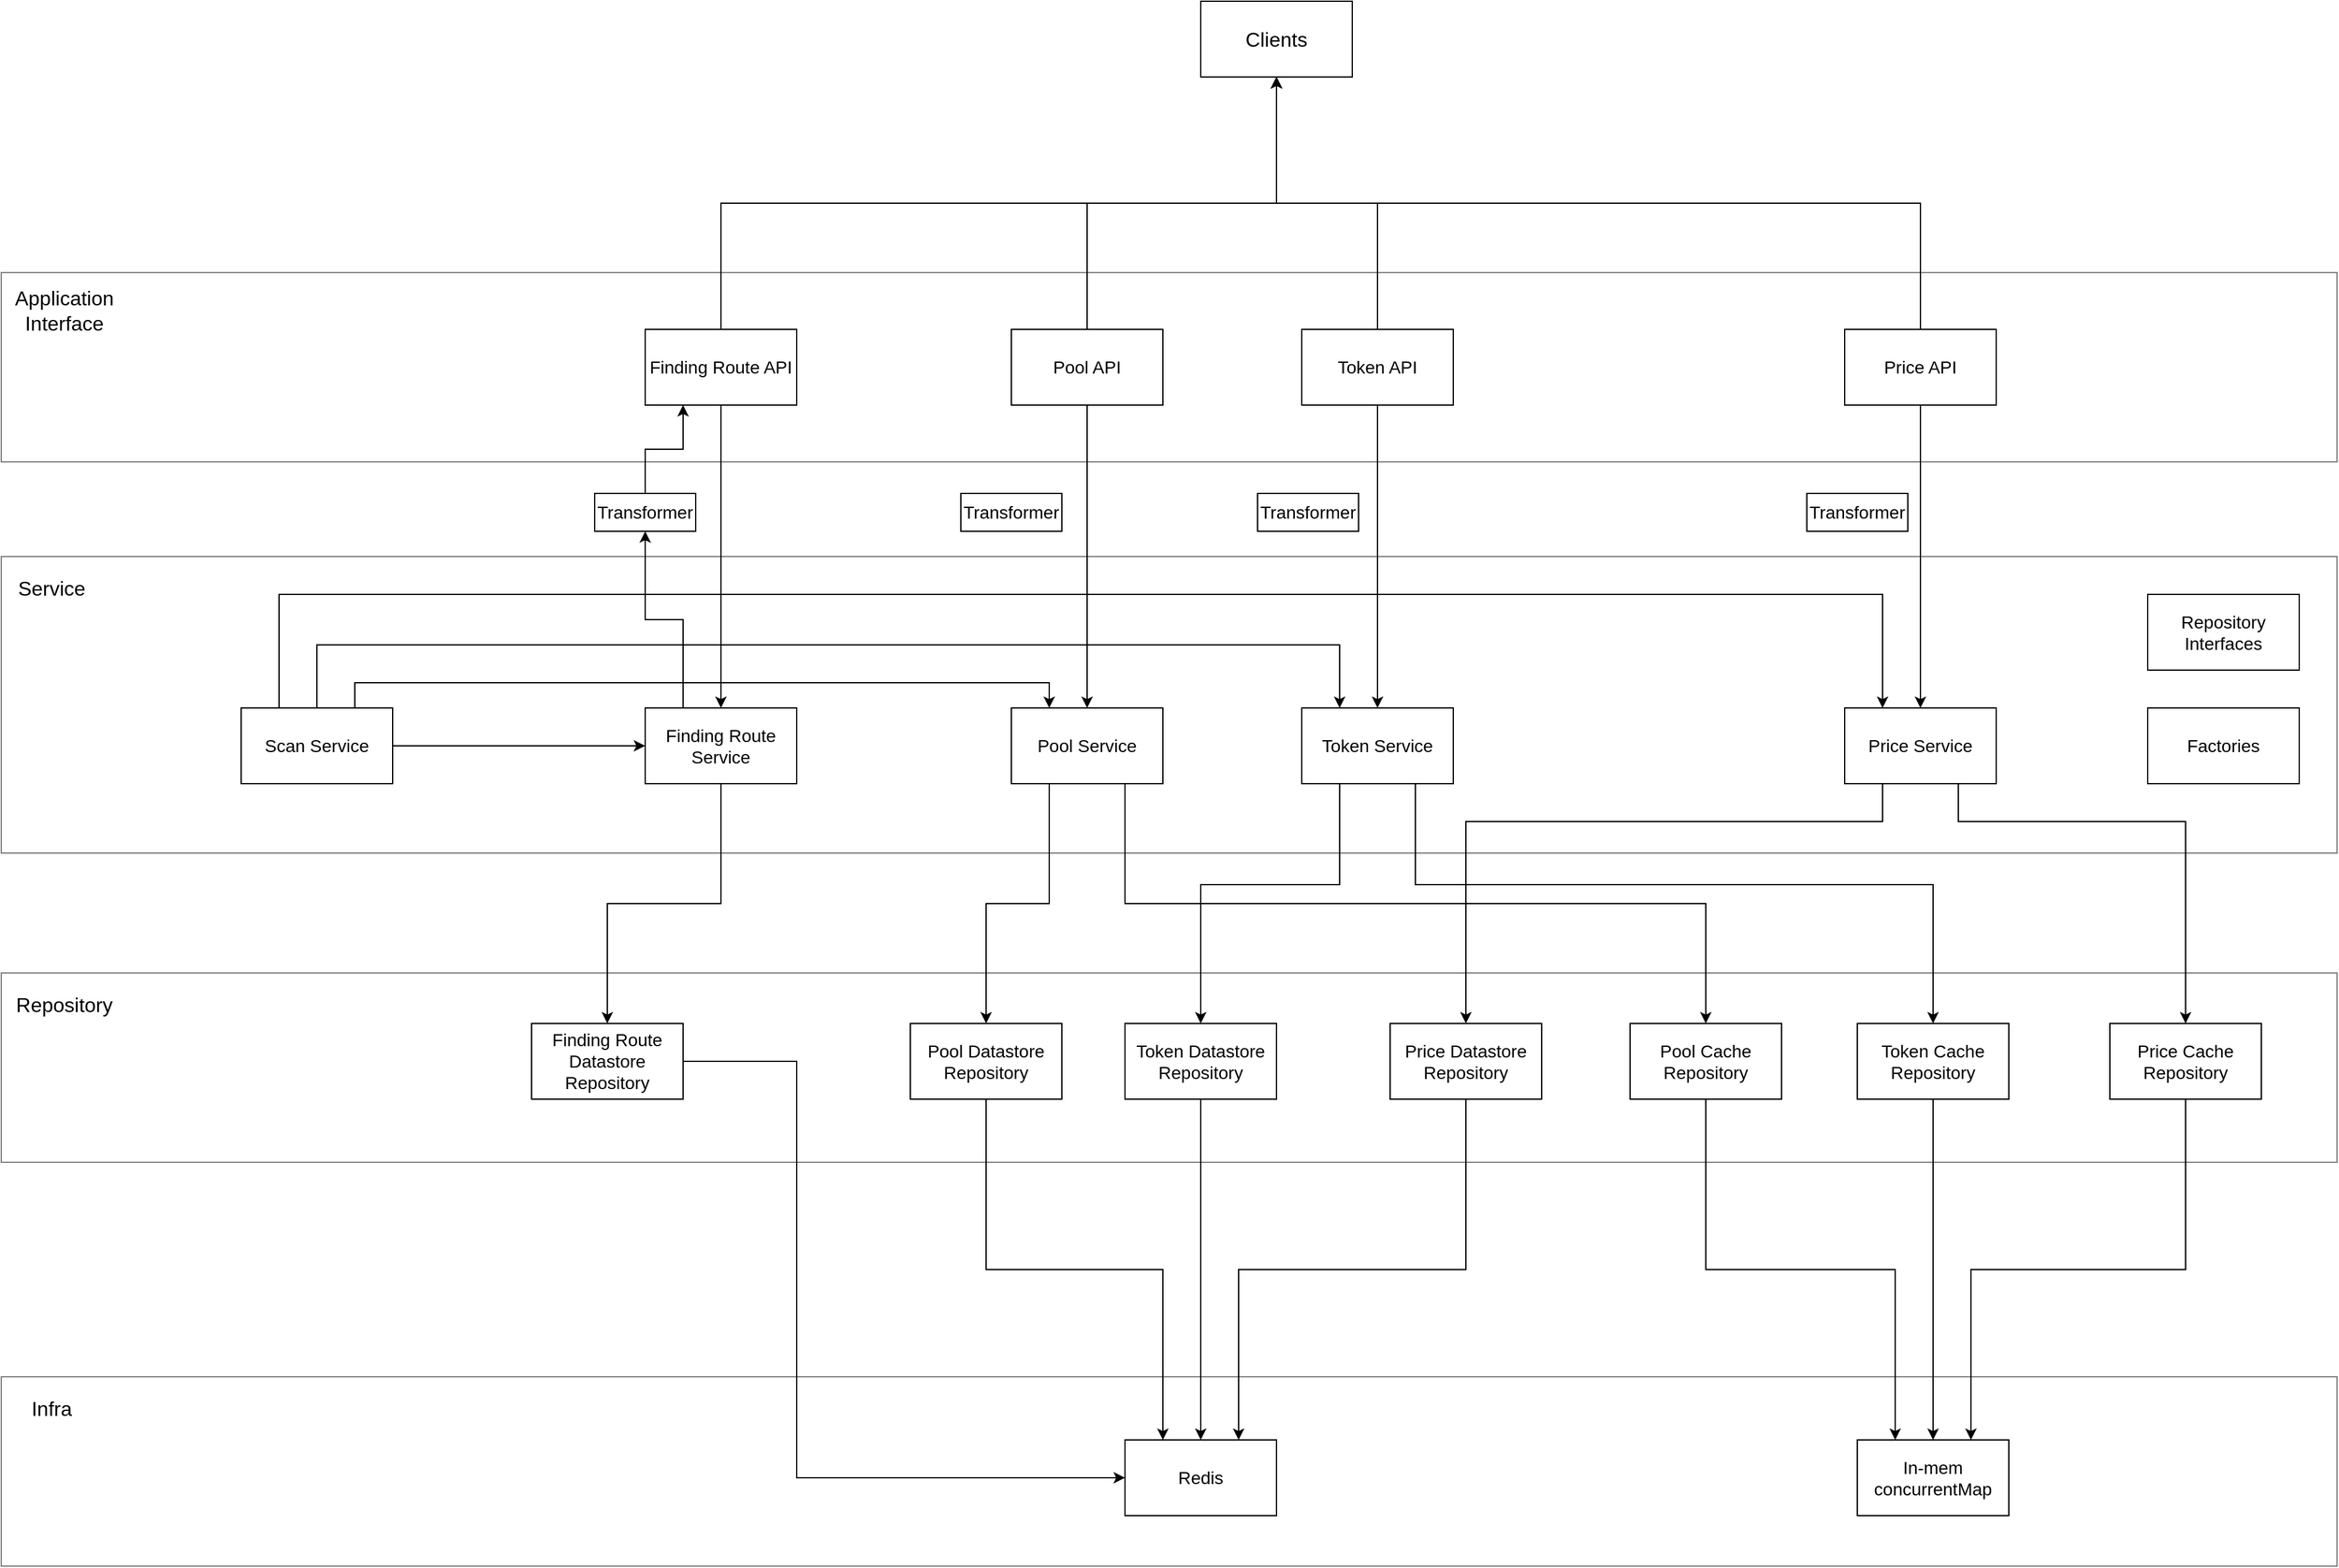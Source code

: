 <mxfile version="19.0.3" type="github">
  <diagram id="1osrGMnRQ9X2t5vXflmE" name="Page-1">
    <mxGraphModel dx="2751" dy="2017" grid="1" gridSize="10" guides="1" tooltips="1" connect="1" arrows="1" fold="1" page="1" pageScale="1" pageWidth="850" pageHeight="1100" math="0" shadow="0">
      <root>
        <mxCell id="0" />
        <mxCell id="1" parent="0" />
        <mxCell id="uLUA4ShN2IrWvBxa2cWi-58" value="" style="rounded=0;whiteSpace=wrap;html=1;fontSize=14;fillOpacity=30;strokeOpacity=50;" vertex="1" parent="1">
          <mxGeometry x="-650" y="-35" width="1850" height="150" as="geometry" />
        </mxCell>
        <mxCell id="uLUA4ShN2IrWvBxa2cWi-57" value="" style="rounded=0;whiteSpace=wrap;html=1;fontSize=14;fillOpacity=30;strokeOpacity=50;" vertex="1" parent="1">
          <mxGeometry x="-650" y="190" width="1850" height="235" as="geometry" />
        </mxCell>
        <mxCell id="uLUA4ShN2IrWvBxa2cWi-36" value="" style="rounded=0;whiteSpace=wrap;html=1;fontSize=14;fillOpacity=30;strokeOpacity=50;" vertex="1" parent="1">
          <mxGeometry x="-650" y="840" width="1850" height="150" as="geometry" />
        </mxCell>
        <mxCell id="uLUA4ShN2IrWvBxa2cWi-56" value="" style="rounded=0;whiteSpace=wrap;html=1;fontSize=14;fillOpacity=30;strokeOpacity=50;" vertex="1" parent="1">
          <mxGeometry x="-650" y="520" width="1850" height="150" as="geometry" />
        </mxCell>
        <mxCell id="uLUA4ShN2IrWvBxa2cWi-19" style="edgeStyle=orthogonalEdgeStyle;rounded=0;orthogonalLoop=1;jettySize=auto;html=1;exitX=0.25;exitY=1;exitDx=0;exitDy=0;entryX=0.5;entryY=0;entryDx=0;entryDy=0;fontSize=14;" edge="1" parent="1" source="uLUA4ShN2IrWvBxa2cWi-1" target="uLUA4ShN2IrWvBxa2cWi-4">
          <mxGeometry relative="1" as="geometry" />
        </mxCell>
        <mxCell id="uLUA4ShN2IrWvBxa2cWi-20" style="edgeStyle=orthogonalEdgeStyle;rounded=0;orthogonalLoop=1;jettySize=auto;html=1;exitX=0.75;exitY=1;exitDx=0;exitDy=0;entryX=0.5;entryY=0;entryDx=0;entryDy=0;fontSize=14;" edge="1" parent="1" source="uLUA4ShN2IrWvBxa2cWi-1" target="uLUA4ShN2IrWvBxa2cWi-7">
          <mxGeometry relative="1" as="geometry" />
        </mxCell>
        <mxCell id="uLUA4ShN2IrWvBxa2cWi-1" value="Pool Service" style="rounded=0;whiteSpace=wrap;html=1;fontSize=14;" vertex="1" parent="1">
          <mxGeometry x="150" y="310" width="120" height="60" as="geometry" />
        </mxCell>
        <mxCell id="uLUA4ShN2IrWvBxa2cWi-21" style="edgeStyle=orthogonalEdgeStyle;rounded=0;orthogonalLoop=1;jettySize=auto;html=1;exitX=0.25;exitY=1;exitDx=0;exitDy=0;entryX=0.5;entryY=0;entryDx=0;entryDy=0;fontSize=14;" edge="1" parent="1" source="uLUA4ShN2IrWvBxa2cWi-2" target="uLUA4ShN2IrWvBxa2cWi-5">
          <mxGeometry relative="1" as="geometry">
            <Array as="points">
              <mxPoint x="410" y="450" />
              <mxPoint x="300" y="450" />
            </Array>
          </mxGeometry>
        </mxCell>
        <mxCell id="uLUA4ShN2IrWvBxa2cWi-22" style="edgeStyle=orthogonalEdgeStyle;rounded=0;orthogonalLoop=1;jettySize=auto;html=1;exitX=0.75;exitY=1;exitDx=0;exitDy=0;entryX=0.5;entryY=0;entryDx=0;entryDy=0;fontSize=14;" edge="1" parent="1" source="uLUA4ShN2IrWvBxa2cWi-2" target="uLUA4ShN2IrWvBxa2cWi-8">
          <mxGeometry relative="1" as="geometry">
            <Array as="points">
              <mxPoint x="470" y="450" />
              <mxPoint x="880" y="450" />
            </Array>
          </mxGeometry>
        </mxCell>
        <mxCell id="uLUA4ShN2IrWvBxa2cWi-2" value="Token Service" style="rounded=0;whiteSpace=wrap;html=1;fontSize=14;" vertex="1" parent="1">
          <mxGeometry x="380" y="310" width="120" height="60" as="geometry" />
        </mxCell>
        <mxCell id="uLUA4ShN2IrWvBxa2cWi-23" style="edgeStyle=orthogonalEdgeStyle;rounded=0;orthogonalLoop=1;jettySize=auto;html=1;exitX=0.25;exitY=1;exitDx=0;exitDy=0;entryX=0.5;entryY=0;entryDx=0;entryDy=0;fontSize=14;" edge="1" parent="1" source="uLUA4ShN2IrWvBxa2cWi-3" target="uLUA4ShN2IrWvBxa2cWi-6">
          <mxGeometry relative="1" as="geometry">
            <Array as="points">
              <mxPoint x="840" y="400" />
              <mxPoint x="510" y="400" />
            </Array>
          </mxGeometry>
        </mxCell>
        <mxCell id="uLUA4ShN2IrWvBxa2cWi-25" style="edgeStyle=orthogonalEdgeStyle;rounded=0;orthogonalLoop=1;jettySize=auto;html=1;exitX=0.75;exitY=1;exitDx=0;exitDy=0;entryX=0.5;entryY=0;entryDx=0;entryDy=0;fontSize=14;" edge="1" parent="1" source="uLUA4ShN2IrWvBxa2cWi-3" target="uLUA4ShN2IrWvBxa2cWi-9">
          <mxGeometry relative="1" as="geometry">
            <Array as="points">
              <mxPoint x="900" y="400" />
              <mxPoint x="1080" y="400" />
            </Array>
          </mxGeometry>
        </mxCell>
        <mxCell id="uLUA4ShN2IrWvBxa2cWi-3" value="Price Service" style="rounded=0;whiteSpace=wrap;html=1;fontSize=14;" vertex="1" parent="1">
          <mxGeometry x="810" y="310" width="120" height="60" as="geometry" />
        </mxCell>
        <mxCell id="uLUA4ShN2IrWvBxa2cWi-13" style="edgeStyle=orthogonalEdgeStyle;rounded=0;orthogonalLoop=1;jettySize=auto;html=1;exitX=0.5;exitY=1;exitDx=0;exitDy=0;entryX=0.25;entryY=0;entryDx=0;entryDy=0;fontSize=14;" edge="1" parent="1" source="uLUA4ShN2IrWvBxa2cWi-4" target="uLUA4ShN2IrWvBxa2cWi-11">
          <mxGeometry relative="1" as="geometry" />
        </mxCell>
        <mxCell id="uLUA4ShN2IrWvBxa2cWi-4" value="Pool Datastore Repository" style="rounded=0;whiteSpace=wrap;html=1;fontSize=14;" vertex="1" parent="1">
          <mxGeometry x="70" y="560" width="120" height="60" as="geometry" />
        </mxCell>
        <mxCell id="uLUA4ShN2IrWvBxa2cWi-14" style="edgeStyle=orthogonalEdgeStyle;rounded=0;orthogonalLoop=1;jettySize=auto;html=1;entryX=0.5;entryY=0;entryDx=0;entryDy=0;fontSize=14;" edge="1" parent="1" source="uLUA4ShN2IrWvBxa2cWi-5" target="uLUA4ShN2IrWvBxa2cWi-11">
          <mxGeometry relative="1" as="geometry" />
        </mxCell>
        <mxCell id="uLUA4ShN2IrWvBxa2cWi-5" value="Token Datastore Repository" style="rounded=0;whiteSpace=wrap;html=1;fontSize=14;" vertex="1" parent="1">
          <mxGeometry x="240" y="560" width="120" height="60" as="geometry" />
        </mxCell>
        <mxCell id="uLUA4ShN2IrWvBxa2cWi-15" style="edgeStyle=orthogonalEdgeStyle;rounded=0;orthogonalLoop=1;jettySize=auto;html=1;entryX=0.75;entryY=0;entryDx=0;entryDy=0;fontSize=14;exitX=0.5;exitY=1;exitDx=0;exitDy=0;" edge="1" parent="1" source="uLUA4ShN2IrWvBxa2cWi-6" target="uLUA4ShN2IrWvBxa2cWi-11">
          <mxGeometry relative="1" as="geometry" />
        </mxCell>
        <mxCell id="uLUA4ShN2IrWvBxa2cWi-6" value="Price Datastore Repository" style="rounded=0;whiteSpace=wrap;html=1;fontSize=14;" vertex="1" parent="1">
          <mxGeometry x="450" y="560" width="120" height="60" as="geometry" />
        </mxCell>
        <mxCell id="uLUA4ShN2IrWvBxa2cWi-16" style="edgeStyle=orthogonalEdgeStyle;rounded=0;orthogonalLoop=1;jettySize=auto;html=1;exitX=0.5;exitY=1;exitDx=0;exitDy=0;entryX=0.25;entryY=0;entryDx=0;entryDy=0;fontSize=14;" edge="1" parent="1" source="uLUA4ShN2IrWvBxa2cWi-7" target="uLUA4ShN2IrWvBxa2cWi-12">
          <mxGeometry relative="1" as="geometry" />
        </mxCell>
        <mxCell id="uLUA4ShN2IrWvBxa2cWi-7" value="Pool Cache Repository" style="rounded=0;whiteSpace=wrap;html=1;fontSize=14;" vertex="1" parent="1">
          <mxGeometry x="640" y="560" width="120" height="60" as="geometry" />
        </mxCell>
        <mxCell id="uLUA4ShN2IrWvBxa2cWi-17" style="edgeStyle=orthogonalEdgeStyle;rounded=0;orthogonalLoop=1;jettySize=auto;html=1;exitX=0.5;exitY=1;exitDx=0;exitDy=0;entryX=0.5;entryY=0;entryDx=0;entryDy=0;fontSize=14;" edge="1" parent="1" source="uLUA4ShN2IrWvBxa2cWi-8" target="uLUA4ShN2IrWvBxa2cWi-12">
          <mxGeometry relative="1" as="geometry" />
        </mxCell>
        <mxCell id="uLUA4ShN2IrWvBxa2cWi-8" value="Token Cache Repository" style="rounded=0;whiteSpace=wrap;html=1;fontSize=14;" vertex="1" parent="1">
          <mxGeometry x="820" y="560" width="120" height="60" as="geometry" />
        </mxCell>
        <mxCell id="uLUA4ShN2IrWvBxa2cWi-18" style="edgeStyle=orthogonalEdgeStyle;rounded=0;orthogonalLoop=1;jettySize=auto;html=1;exitX=0.5;exitY=1;exitDx=0;exitDy=0;entryX=0.75;entryY=0;entryDx=0;entryDy=0;fontSize=14;" edge="1" parent="1" source="uLUA4ShN2IrWvBxa2cWi-9" target="uLUA4ShN2IrWvBxa2cWi-12">
          <mxGeometry relative="1" as="geometry" />
        </mxCell>
        <mxCell id="uLUA4ShN2IrWvBxa2cWi-9" value="Price Cache Repository" style="rounded=0;whiteSpace=wrap;html=1;fontSize=14;" vertex="1" parent="1">
          <mxGeometry x="1020" y="560" width="120" height="60" as="geometry" />
        </mxCell>
        <mxCell id="uLUA4ShN2IrWvBxa2cWi-11" value="Redis" style="rounded=0;whiteSpace=wrap;html=1;fontSize=14;" vertex="1" parent="1">
          <mxGeometry x="240" y="890" width="120" height="60" as="geometry" />
        </mxCell>
        <mxCell id="uLUA4ShN2IrWvBxa2cWi-12" value="In-mem concurrentMap" style="rounded=0;whiteSpace=wrap;html=1;fontSize=14;" vertex="1" parent="1">
          <mxGeometry x="820" y="890" width="120" height="60" as="geometry" />
        </mxCell>
        <mxCell id="uLUA4ShN2IrWvBxa2cWi-29" style="edgeStyle=orthogonalEdgeStyle;rounded=0;orthogonalLoop=1;jettySize=auto;html=1;exitX=0.5;exitY=1;exitDx=0;exitDy=0;entryX=0.5;entryY=0;entryDx=0;entryDy=0;fontSize=14;" edge="1" parent="1" source="uLUA4ShN2IrWvBxa2cWi-26" target="uLUA4ShN2IrWvBxa2cWi-1">
          <mxGeometry relative="1" as="geometry" />
        </mxCell>
        <mxCell id="uLUA4ShN2IrWvBxa2cWi-69" style="edgeStyle=orthogonalEdgeStyle;rounded=0;orthogonalLoop=1;jettySize=auto;html=1;exitX=0.5;exitY=0;exitDx=0;exitDy=0;entryX=0.5;entryY=1;entryDx=0;entryDy=0;fontSize=16;" edge="1" parent="1" source="uLUA4ShN2IrWvBxa2cWi-26" target="uLUA4ShN2IrWvBxa2cWi-67">
          <mxGeometry relative="1" as="geometry" />
        </mxCell>
        <mxCell id="uLUA4ShN2IrWvBxa2cWi-26" value="Pool API" style="rounded=0;whiteSpace=wrap;html=1;fontSize=14;" vertex="1" parent="1">
          <mxGeometry x="150" y="10" width="120" height="60" as="geometry" />
        </mxCell>
        <mxCell id="uLUA4ShN2IrWvBxa2cWi-30" style="edgeStyle=orthogonalEdgeStyle;rounded=0;orthogonalLoop=1;jettySize=auto;html=1;entryX=0.5;entryY=0;entryDx=0;entryDy=0;fontSize=14;" edge="1" parent="1" source="uLUA4ShN2IrWvBxa2cWi-27" target="uLUA4ShN2IrWvBxa2cWi-2">
          <mxGeometry relative="1" as="geometry" />
        </mxCell>
        <mxCell id="uLUA4ShN2IrWvBxa2cWi-70" style="edgeStyle=orthogonalEdgeStyle;rounded=0;orthogonalLoop=1;jettySize=auto;html=1;exitX=0.5;exitY=0;exitDx=0;exitDy=0;entryX=0.5;entryY=1;entryDx=0;entryDy=0;fontSize=16;" edge="1" parent="1" source="uLUA4ShN2IrWvBxa2cWi-27" target="uLUA4ShN2IrWvBxa2cWi-67">
          <mxGeometry relative="1" as="geometry" />
        </mxCell>
        <mxCell id="uLUA4ShN2IrWvBxa2cWi-27" value="Token API" style="rounded=0;whiteSpace=wrap;html=1;fontSize=14;" vertex="1" parent="1">
          <mxGeometry x="380" y="10" width="120" height="60" as="geometry" />
        </mxCell>
        <mxCell id="uLUA4ShN2IrWvBxa2cWi-31" style="edgeStyle=orthogonalEdgeStyle;rounded=0;orthogonalLoop=1;jettySize=auto;html=1;entryX=0.5;entryY=0;entryDx=0;entryDy=0;fontSize=14;" edge="1" parent="1" source="uLUA4ShN2IrWvBxa2cWi-28" target="uLUA4ShN2IrWvBxa2cWi-3">
          <mxGeometry relative="1" as="geometry" />
        </mxCell>
        <mxCell id="uLUA4ShN2IrWvBxa2cWi-71" style="edgeStyle=orthogonalEdgeStyle;rounded=0;orthogonalLoop=1;jettySize=auto;html=1;entryX=0.5;entryY=1;entryDx=0;entryDy=0;fontSize=16;" edge="1" parent="1" source="uLUA4ShN2IrWvBxa2cWi-28" target="uLUA4ShN2IrWvBxa2cWi-67">
          <mxGeometry relative="1" as="geometry">
            <Array as="points">
              <mxPoint x="870" y="-90" />
              <mxPoint x="360" y="-90" />
            </Array>
          </mxGeometry>
        </mxCell>
        <mxCell id="uLUA4ShN2IrWvBxa2cWi-28" value="Price API" style="rounded=0;whiteSpace=wrap;html=1;fontSize=14;" vertex="1" parent="1">
          <mxGeometry x="810" y="10" width="120" height="60" as="geometry" />
        </mxCell>
        <mxCell id="uLUA4ShN2IrWvBxa2cWi-33" style="edgeStyle=orthogonalEdgeStyle;rounded=0;orthogonalLoop=1;jettySize=auto;html=1;entryX=0;entryY=0.5;entryDx=0;entryDy=0;fontSize=14;" edge="1" parent="1" source="uLUA4ShN2IrWvBxa2cWi-32" target="uLUA4ShN2IrWvBxa2cWi-38">
          <mxGeometry relative="1" as="geometry" />
        </mxCell>
        <mxCell id="uLUA4ShN2IrWvBxa2cWi-34" style="edgeStyle=orthogonalEdgeStyle;rounded=0;orthogonalLoop=1;jettySize=auto;html=1;exitX=0.5;exitY=0;exitDx=0;exitDy=0;entryX=0.25;entryY=0;entryDx=0;entryDy=0;fontSize=14;" edge="1" parent="1" source="uLUA4ShN2IrWvBxa2cWi-32" target="uLUA4ShN2IrWvBxa2cWi-2">
          <mxGeometry relative="1" as="geometry">
            <Array as="points">
              <mxPoint x="-400" y="260" />
              <mxPoint x="410" y="260" />
            </Array>
          </mxGeometry>
        </mxCell>
        <mxCell id="uLUA4ShN2IrWvBxa2cWi-35" style="edgeStyle=orthogonalEdgeStyle;rounded=0;orthogonalLoop=1;jettySize=auto;html=1;exitX=0.25;exitY=0;exitDx=0;exitDy=0;entryX=0.25;entryY=0;entryDx=0;entryDy=0;fontSize=14;" edge="1" parent="1" source="uLUA4ShN2IrWvBxa2cWi-32" target="uLUA4ShN2IrWvBxa2cWi-3">
          <mxGeometry relative="1" as="geometry">
            <Array as="points">
              <mxPoint x="-430" y="220" />
              <mxPoint x="840" y="220" />
            </Array>
          </mxGeometry>
        </mxCell>
        <mxCell id="uLUA4ShN2IrWvBxa2cWi-39" style="edgeStyle=orthogonalEdgeStyle;rounded=0;orthogonalLoop=1;jettySize=auto;html=1;exitX=1;exitY=0.25;exitDx=0;exitDy=0;entryX=0.25;entryY=0;entryDx=0;entryDy=0;fontSize=14;" edge="1" parent="1" source="uLUA4ShN2IrWvBxa2cWi-32" target="uLUA4ShN2IrWvBxa2cWi-1">
          <mxGeometry relative="1" as="geometry">
            <Array as="points">
              <mxPoint x="-370" y="325" />
              <mxPoint x="-370" y="290" />
              <mxPoint x="180" y="290" />
            </Array>
          </mxGeometry>
        </mxCell>
        <mxCell id="uLUA4ShN2IrWvBxa2cWi-32" value="Scan Service" style="rounded=0;whiteSpace=wrap;html=1;fontSize=14;" vertex="1" parent="1">
          <mxGeometry x="-460" y="310" width="120" height="60" as="geometry" />
        </mxCell>
        <mxCell id="uLUA4ShN2IrWvBxa2cWi-43" style="edgeStyle=orthogonalEdgeStyle;rounded=0;orthogonalLoop=1;jettySize=auto;html=1;fontSize=14;" edge="1" parent="1" source="uLUA4ShN2IrWvBxa2cWi-37" target="uLUA4ShN2IrWvBxa2cWi-38">
          <mxGeometry relative="1" as="geometry" />
        </mxCell>
        <mxCell id="uLUA4ShN2IrWvBxa2cWi-68" style="edgeStyle=orthogonalEdgeStyle;rounded=0;orthogonalLoop=1;jettySize=auto;html=1;exitX=0.5;exitY=0;exitDx=0;exitDy=0;entryX=0.5;entryY=1;entryDx=0;entryDy=0;fontSize=16;" edge="1" parent="1" source="uLUA4ShN2IrWvBxa2cWi-37" target="uLUA4ShN2IrWvBxa2cWi-67">
          <mxGeometry relative="1" as="geometry" />
        </mxCell>
        <mxCell id="uLUA4ShN2IrWvBxa2cWi-37" value="Finding Route API" style="rounded=0;whiteSpace=wrap;html=1;fontSize=14;" vertex="1" parent="1">
          <mxGeometry x="-140" y="10" width="120" height="60" as="geometry" />
        </mxCell>
        <mxCell id="uLUA4ShN2IrWvBxa2cWi-42" style="edgeStyle=orthogonalEdgeStyle;rounded=0;orthogonalLoop=1;jettySize=auto;html=1;entryX=0.5;entryY=0;entryDx=0;entryDy=0;fontSize=14;" edge="1" parent="1" source="uLUA4ShN2IrWvBxa2cWi-38" target="uLUA4ShN2IrWvBxa2cWi-40">
          <mxGeometry relative="1" as="geometry" />
        </mxCell>
        <mxCell id="uLUA4ShN2IrWvBxa2cWi-45" style="edgeStyle=orthogonalEdgeStyle;rounded=0;orthogonalLoop=1;jettySize=auto;html=1;exitX=0.25;exitY=0;exitDx=0;exitDy=0;fontSize=14;" edge="1" parent="1" source="uLUA4ShN2IrWvBxa2cWi-38" target="uLUA4ShN2IrWvBxa2cWi-44">
          <mxGeometry relative="1" as="geometry" />
        </mxCell>
        <mxCell id="uLUA4ShN2IrWvBxa2cWi-38" value="Finding Route Service" style="rounded=0;whiteSpace=wrap;html=1;fontSize=14;" vertex="1" parent="1">
          <mxGeometry x="-140" y="310" width="120" height="60" as="geometry" />
        </mxCell>
        <mxCell id="uLUA4ShN2IrWvBxa2cWi-41" style="edgeStyle=orthogonalEdgeStyle;rounded=0;orthogonalLoop=1;jettySize=auto;html=1;entryX=0;entryY=0.5;entryDx=0;entryDy=0;fontSize=14;" edge="1" parent="1" source="uLUA4ShN2IrWvBxa2cWi-40" target="uLUA4ShN2IrWvBxa2cWi-11">
          <mxGeometry relative="1" as="geometry">
            <Array as="points">
              <mxPoint x="-20" y="590" />
              <mxPoint x="-20" y="920" />
            </Array>
          </mxGeometry>
        </mxCell>
        <mxCell id="uLUA4ShN2IrWvBxa2cWi-40" value="Finding Route Datastore Repository" style="rounded=0;whiteSpace=wrap;html=1;fontSize=14;" vertex="1" parent="1">
          <mxGeometry x="-230" y="560" width="120" height="60" as="geometry" />
        </mxCell>
        <mxCell id="uLUA4ShN2IrWvBxa2cWi-46" style="edgeStyle=orthogonalEdgeStyle;rounded=0;orthogonalLoop=1;jettySize=auto;html=1;exitX=0.5;exitY=0;exitDx=0;exitDy=0;entryX=0.25;entryY=1;entryDx=0;entryDy=0;fontSize=14;" edge="1" parent="1" source="uLUA4ShN2IrWvBxa2cWi-44" target="uLUA4ShN2IrWvBxa2cWi-37">
          <mxGeometry relative="1" as="geometry" />
        </mxCell>
        <mxCell id="uLUA4ShN2IrWvBxa2cWi-44" value="Transformer" style="rounded=0;whiteSpace=wrap;html=1;fontSize=14;" vertex="1" parent="1">
          <mxGeometry x="-180" y="140" width="80" height="30" as="geometry" />
        </mxCell>
        <mxCell id="uLUA4ShN2IrWvBxa2cWi-47" value="Transformer" style="rounded=0;whiteSpace=wrap;html=1;fontSize=14;" vertex="1" parent="1">
          <mxGeometry x="110" y="140" width="80" height="30" as="geometry" />
        </mxCell>
        <mxCell id="uLUA4ShN2IrWvBxa2cWi-48" value="Transformer" style="rounded=0;whiteSpace=wrap;html=1;fontSize=14;" vertex="1" parent="1">
          <mxGeometry x="345" y="140" width="80" height="30" as="geometry" />
        </mxCell>
        <mxCell id="uLUA4ShN2IrWvBxa2cWi-49" value="Transformer" style="rounded=0;whiteSpace=wrap;html=1;fontSize=14;" vertex="1" parent="1">
          <mxGeometry x="780" y="140" width="80" height="30" as="geometry" />
        </mxCell>
        <mxCell id="uLUA4ShN2IrWvBxa2cWi-59" value="Infra" style="text;html=1;strokeColor=none;fillColor=none;align=center;verticalAlign=middle;whiteSpace=wrap;rounded=0;fontSize=16;" vertex="1" parent="1">
          <mxGeometry x="-640" y="850" width="60" height="30" as="geometry" />
        </mxCell>
        <mxCell id="uLUA4ShN2IrWvBxa2cWi-60" value="Repository" style="text;html=1;strokeColor=none;fillColor=none;align=center;verticalAlign=middle;whiteSpace=wrap;rounded=0;fontSize=16;" vertex="1" parent="1">
          <mxGeometry x="-630" y="530" width="60" height="30" as="geometry" />
        </mxCell>
        <mxCell id="uLUA4ShN2IrWvBxa2cWi-61" value="Service" style="text;html=1;strokeColor=none;fillColor=none;align=center;verticalAlign=middle;whiteSpace=wrap;rounded=0;fontSize=16;" vertex="1" parent="1">
          <mxGeometry x="-640" y="200" width="60" height="30" as="geometry" />
        </mxCell>
        <mxCell id="uLUA4ShN2IrWvBxa2cWi-63" value="Application Interface" style="text;html=1;strokeColor=none;fillColor=none;align=center;verticalAlign=middle;whiteSpace=wrap;rounded=0;fontSize=16;" vertex="1" parent="1">
          <mxGeometry x="-630" y="-20" width="60" height="30" as="geometry" />
        </mxCell>
        <mxCell id="uLUA4ShN2IrWvBxa2cWi-65" value="Repository Interfaces" style="rounded=0;whiteSpace=wrap;html=1;fontSize=14;" vertex="1" parent="1">
          <mxGeometry x="1050" y="220" width="120" height="60" as="geometry" />
        </mxCell>
        <mxCell id="uLUA4ShN2IrWvBxa2cWi-66" value="Factories" style="rounded=0;whiteSpace=wrap;html=1;fontSize=14;" vertex="1" parent="1">
          <mxGeometry x="1050" y="310" width="120" height="60" as="geometry" />
        </mxCell>
        <mxCell id="uLUA4ShN2IrWvBxa2cWi-67" value="Clients" style="rounded=0;whiteSpace=wrap;html=1;fontSize=16;" vertex="1" parent="1">
          <mxGeometry x="300" y="-250" width="120" height="60" as="geometry" />
        </mxCell>
      </root>
    </mxGraphModel>
  </diagram>
</mxfile>
